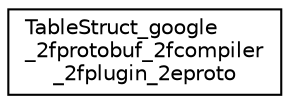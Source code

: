 digraph "类继承关系图"
{
 // LATEX_PDF_SIZE
  edge [fontname="Helvetica",fontsize="10",labelfontname="Helvetica",labelfontsize="10"];
  node [fontname="Helvetica",fontsize="10",shape=record];
  rankdir="LR";
  Node0 [label="TableStruct_google\l_2fprotobuf_2fcompiler\l_2fplugin_2eproto",height=0.2,width=0.4,color="black", fillcolor="white", style="filled",URL="$structTableStruct__google__2fprotobuf__2fcompiler__2fplugin__2eproto.html",tooltip=" "];
}
